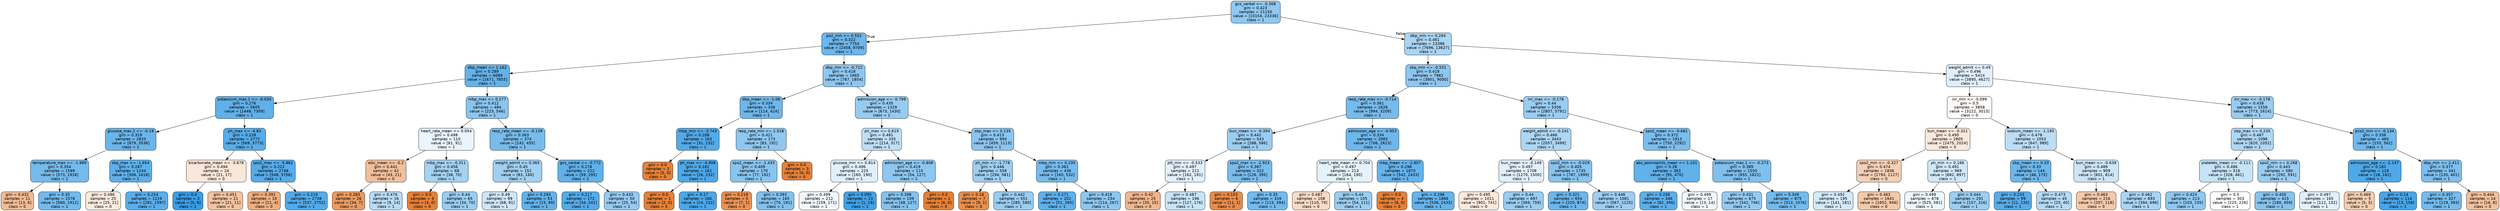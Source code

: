 digraph Tree {
node [shape=box, style="filled, rounded", color="black", fontname="helvetica"] ;
edge [fontname="helvetica"] ;
0 [label="gcs_verbal <= -0.308\ngini = 0.423\nsamples = 21150\nvalue = [10154, 23336]\nclass = 1", fillcolor="#8fc8f0"] ;
1 [label="po2_min <= 0.552\ngini = 0.322\nsamples = 7754\nvalue = [2458, 9709]\nclass = 1", fillcolor="#6bb6ec"] ;
0 -> 1 [labeldistance=2.5, labelangle=45, headlabel="True"] ;
2 [label="dbp_mean <= 1.162\ngini = 0.289\nsamples = 6089\nvalue = [1671, 7855]\nclass = 1", fillcolor="#63b2eb"] ;
1 -> 2 ;
3 [label="potassium_max.1 <= -0.034\ngini = 0.276\nsamples = 5605\nvalue = [1448, 7309]\nclass = 1", fillcolor="#60b0ea"] ;
2 -> 3 ;
4 [label="glucose_max.2 <= -0.19\ngini = 0.319\nsamples = 2833\nvalue = [879, 3536]\nclass = 1", fillcolor="#6ab5eb"] ;
3 -> 4 ;
5 [label="temperature_max <= -1.989\ngini = 0.354\nsamples = 1589\nvalue = [573, 1918]\nclass = 1", fillcolor="#74baed"] ;
4 -> 5 ;
6 [label="gini = 0.432\nsamples = 11\nvalue = [13, 6]\nclass = 0", fillcolor="#f1bb94"] ;
5 -> 6 ;
7 [label="gini = 0.35\nsamples = 1578\nvalue = [560, 1912]\nclass = 1", fillcolor="#73baed"] ;
5 -> 7 ;
8 [label="sbp_max <= -1.654\ngini = 0.267\nsamples = 1244\nvalue = [306, 1618]\nclass = 1", fillcolor="#5eb0ea"] ;
4 -> 8 ;
9 [label="gini = 0.496\nsamples = 25\nvalue = [25, 21]\nclass = 0", fillcolor="#fbebdf"] ;
8 -> 9 ;
10 [label="gini = 0.254\nsamples = 1219\nvalue = [281, 1597]\nclass = 1", fillcolor="#5caeea"] ;
8 -> 10 ;
11 [label="ph_max <= -4.83\ngini = 0.228\nsamples = 2772\nvalue = [569, 3773]\nclass = 1", fillcolor="#57ace9"] ;
3 -> 11 ;
12 [label="bicarbonate_mean <= -3.678\ngini = 0.494\nsamples = 24\nvalue = [21, 17]\nclass = 0", fillcolor="#fae7d9"] ;
11 -> 12 ;
13 [label="gini = 0.0\nsamples = 3\nvalue = [0, 6]\nclass = 1", fillcolor="#399de5"] ;
12 -> 13 ;
14 [label="gini = 0.451\nsamples = 21\nvalue = [21, 11]\nclass = 0", fillcolor="#f3c3a1"] ;
12 -> 14 ;
15 [label="spo2_max <= -5.862\ngini = 0.222\nsamples = 2748\nvalue = [548, 3756]\nclass = 1", fillcolor="#56abe9"] ;
11 -> 15 ;
16 [label="gini = 0.391\nsamples = 10\nvalue = [11, 4]\nclass = 0", fillcolor="#eeaf81"] ;
15 -> 16 ;
17 [label="gini = 0.219\nsamples = 2738\nvalue = [537, 3752]\nclass = 1", fillcolor="#55abe9"] ;
15 -> 17 ;
18 [label="mbp_max <= 0.277\ngini = 0.412\nsamples = 484\nvalue = [223, 546]\nclass = 1", fillcolor="#8ac5f0"] ;
2 -> 18 ;
19 [label="heart_rate_mean <= 0.054\ngini = 0.498\nsamples = 110\nvalue = [81, 91]\nclass = 1", fillcolor="#e9f4fc"] ;
18 -> 19 ;
20 [label="wbc_mean <= -0.2\ngini = 0.441\nsamples = 42\nvalue = [43, 21]\nclass = 0", fillcolor="#f2bf9a"] ;
19 -> 20 ;
21 [label="gini = 0.283\nsamples = 26\nvalue = [34, 7]\nclass = 0", fillcolor="#ea9b62"] ;
20 -> 21 ;
22 [label="gini = 0.476\nsamples = 16\nvalue = [9, 14]\nclass = 1", fillcolor="#b8dcf6"] ;
20 -> 22 ;
23 [label="mbp_max <= -0.311\ngini = 0.456\nsamples = 68\nvalue = [38, 70]\nclass = 1", fillcolor="#a4d2f3"] ;
19 -> 23 ;
24 [label="gini = 0.0\nsamples = 3\nvalue = [4, 0]\nclass = 0", fillcolor="#e58139"] ;
23 -> 24 ;
25 [label="gini = 0.44\nsamples = 65\nvalue = [34, 70]\nclass = 1", fillcolor="#99cdf2"] ;
23 -> 25 ;
26 [label="resp_rate_mean <= -0.139\ngini = 0.363\nsamples = 374\nvalue = [142, 455]\nclass = 1", fillcolor="#77bced"] ;
18 -> 26 ;
27 [label="weight_admit <= 0.365\ngini = 0.45\nsamples = 152\nvalue = [83, 160]\nclass = 1", fillcolor="#a0d0f2"] ;
26 -> 27 ;
28 [label="gini = 0.49\nsamples = 99\nvalue = [68, 91]\nclass = 1", fillcolor="#cde6f8"] ;
27 -> 28 ;
29 [label="gini = 0.293\nsamples = 53\nvalue = [15, 69]\nclass = 1", fillcolor="#64b2eb"] ;
27 -> 29 ;
30 [label="gcs_verbal <= -0.772\ngini = 0.278\nsamples = 222\nvalue = [59, 295]\nclass = 1", fillcolor="#61b1ea"] ;
26 -> 30 ;
31 [label="gini = 0.217\nsamples = 172\nvalue = [34, 241]\nclass = 1", fillcolor="#55abe9"] ;
30 -> 31 ;
32 [label="gini = 0.433\nsamples = 50\nvalue = [25, 54]\nclass = 1", fillcolor="#95caf1"] ;
30 -> 32 ;
33 [label="dbp_min <= -0.712\ngini = 0.418\nsamples = 1665\nvalue = [787, 1854]\nclass = 1", fillcolor="#8dc7f0"] ;
1 -> 33 ;
34 [label="dbp_mean <= -1.06\ngini = 0.334\nsamples = 336\nvalue = [114, 424]\nclass = 1", fillcolor="#6eb7ec"] ;
33 -> 34 ;
35 [label="mbp_min <= -3.743\ngini = 0.208\nsamples = 163\nvalue = [31, 232]\nclass = 1", fillcolor="#53aae8"] ;
34 -> 35 ;
36 [label="gini = 0.0\nsamples = 2\nvalue = [5, 0]\nclass = 0", fillcolor="#e58139"] ;
35 -> 36 ;
37 [label="ph_max <= -4.908\ngini = 0.181\nsamples = 161\nvalue = [26, 232]\nclass = 1", fillcolor="#4fa8e8"] ;
35 -> 37 ;
38 [label="gini = 0.0\nsamples = 1\nvalue = [2, 0]\nclass = 0", fillcolor="#e58139"] ;
37 -> 38 ;
39 [label="gini = 0.17\nsamples = 160\nvalue = [24, 232]\nclass = 1", fillcolor="#4da7e8"] ;
37 -> 39 ;
40 [label="resp_rate_min <= 2.528\ngini = 0.421\nsamples = 173\nvalue = [83, 192]\nclass = 1", fillcolor="#8fc7f0"] ;
34 -> 40 ;
41 [label="spo2_mean <= -1.433\ngini = 0.409\nsamples = 170\nvalue = [77, 192]\nclass = 1", fillcolor="#88c4ef"] ;
40 -> 41 ;
42 [label="gini = 0.219\nsamples = 5\nvalue = [7, 1]\nclass = 0", fillcolor="#e99355"] ;
41 -> 42 ;
43 [label="gini = 0.393\nsamples = 165\nvalue = [70, 191]\nclass = 1", fillcolor="#82c1ef"] ;
41 -> 43 ;
44 [label="gini = 0.0\nsamples = 3\nvalue = [6, 0]\nclass = 0", fillcolor="#e58139"] ;
40 -> 44 ;
45 [label="admission_age <= -0.799\ngini = 0.435\nsamples = 1329\nvalue = [673, 1430]\nclass = 1", fillcolor="#96cbf1"] ;
33 -> 45 ;
46 [label="ph_max <= 0.619\ngini = 0.481\nsamples = 335\nvalue = [214, 317]\nclass = 1", fillcolor="#bfdff7"] ;
45 -> 46 ;
47 [label="glucose_min <= 0.814\ngini = 0.496\nsamples = 225\nvalue = [160, 190]\nclass = 1", fillcolor="#e0f0fb"] ;
46 -> 47 ;
48 [label="gini = 0.499\nsamples = 212\nvalue = [159, 171]\nclass = 1", fillcolor="#f1f8fd"] ;
47 -> 48 ;
49 [label="gini = 0.095\nsamples = 13\nvalue = [1, 19]\nclass = 1", fillcolor="#43a2e6"] ;
47 -> 49 ;
50 [label="admission_age <= -0.808\ngini = 0.419\nsamples = 110\nvalue = [54, 127]\nclass = 1", fillcolor="#8dc7f0"] ;
46 -> 50 ;
51 [label="gini = 0.398\nsamples = 109\nvalue = [48, 127]\nclass = 1", fillcolor="#84c2ef"] ;
50 -> 51 ;
52 [label="gini = 0.0\nsamples = 1\nvalue = [6, 0]\nclass = 0", fillcolor="#e58139"] ;
50 -> 52 ;
53 [label="sbp_max <= 0.235\ngini = 0.413\nsamples = 994\nvalue = [459, 1113]\nclass = 1", fillcolor="#8bc5f0"] ;
45 -> 53 ;
54 [label="ph_min <= -1.778\ngini = 0.446\nsamples = 558\nvalue = [294, 581]\nclass = 1", fillcolor="#9dcff2"] ;
53 -> 54 ;
55 [label="gini = 0.18\nsamples = 7\nvalue = [9, 1]\nclass = 0", fillcolor="#e88f4f"] ;
54 -> 55 ;
56 [label="gini = 0.442\nsamples = 551\nvalue = [285, 580]\nclass = 1", fillcolor="#9acdf2"] ;
54 -> 56 ;
57 [label="mbp_min <= 0.235\ngini = 0.361\nsamples = 436\nvalue = [165, 532]\nclass = 1", fillcolor="#76bbed"] ;
53 -> 57 ;
58 [label="gini = 0.271\nsamples = 202\nvalue = [51, 265]\nclass = 1", fillcolor="#5fb0ea"] ;
57 -> 58 ;
59 [label="gini = 0.419\nsamples = 234\nvalue = [114, 267]\nclass = 1", fillcolor="#8ec7f0"] ;
57 -> 59 ;
60 [label="dbp_min <= 0.264\ngini = 0.461\nsamples = 13396\nvalue = [7696, 13627]\nclass = 1", fillcolor="#a9d4f4"] ;
0 -> 60 [labeldistance=2.5, labelangle=-45, headlabel="False"] ;
61 [label="sbp_min <= -0.531\ngini = 0.418\nsamples = 7982\nvalue = [3801, 9000]\nclass = 1", fillcolor="#8dc6f0"] ;
60 -> 61 ;
62 [label="resp_rate_max <= -0.714\ngini = 0.361\nsamples = 2626\nvalue = [994, 3209]\nclass = 1", fillcolor="#76bbed"] ;
61 -> 62 ;
63 [label="bun_mean <= -0.394\ngini = 0.442\nsamples = 543\nvalue = [288, 586]\nclass = 1", fillcolor="#9acdf2"] ;
62 -> 63 ;
64 [label="ptt_min <= -0.533\ngini = 0.497\nsamples = 221\nvalue = [162, 191]\nclass = 1", fillcolor="#e1f0fb"] ;
63 -> 64 ;
65 [label="gini = 0.42\nsamples = 25\nvalue = [35, 15]\nclass = 0", fillcolor="#f0b78e"] ;
64 -> 65 ;
66 [label="gini = 0.487\nsamples = 196\nvalue = [127, 176]\nclass = 1", fillcolor="#c8e4f8"] ;
64 -> 66 ;
67 [label="spo2_max <= -2.923\ngini = 0.367\nsamples = 322\nvalue = [126, 395]\nclass = 1", fillcolor="#78bced"] ;
63 -> 67 ;
68 [label="gini = 0.153\nsamples = 6\nvalue = [11, 1]\nclass = 0", fillcolor="#e78c4b"] ;
67 -> 68 ;
69 [label="gini = 0.35\nsamples = 316\nvalue = [115, 394]\nclass = 1", fillcolor="#73baed"] ;
67 -> 69 ;
70 [label="admission_age <= -0.953\ngini = 0.334\nsamples = 2083\nvalue = [706, 2623]\nclass = 1", fillcolor="#6eb7ec"] ;
62 -> 70 ;
71 [label="heart_rate_mean <= 0.704\ngini = 0.497\nsamples = 213\nvalue = [164, 190]\nclass = 1", fillcolor="#e4f2fb"] ;
70 -> 71 ;
72 [label="gini = 0.487\nsamples = 108\nvalue = [110, 79]\nclass = 0", fillcolor="#f8dbc7"] ;
71 -> 72 ;
73 [label="gini = 0.44\nsamples = 105\nvalue = [54, 111]\nclass = 1", fillcolor="#99cdf2"] ;
71 -> 73 ;
74 [label="mbp_mean <= -2.807\ngini = 0.298\nsamples = 1870\nvalue = [542, 2433]\nclass = 1", fillcolor="#65b3eb"] ;
70 -> 74 ;
75 [label="gini = 0.0\nsamples = 4\nvalue = [6, 0]\nclass = 0", fillcolor="#e58139"] ;
74 -> 75 ;
76 [label="gini = 0.296\nsamples = 1866\nvalue = [536, 2433]\nclass = 1", fillcolor="#65b3eb"] ;
74 -> 76 ;
77 [label="inr_max <= -0.178\ngini = 0.44\nsamples = 5356\nvalue = [2807, 5791]\nclass = 1", fillcolor="#99cdf2"] ;
61 -> 77 ;
78 [label="weight_admit <= -0.241\ngini = 0.466\nsamples = 3443\nvalue = [2057, 3499]\nclass = 1", fillcolor="#add7f4"] ;
77 -> 78 ;
79 [label="bun_mean <= -0.149\ngini = 0.497\nsamples = 1708\nvalue = [1270, 1500]\nclass = 1", fillcolor="#e1f0fb"] ;
78 -> 79 ;
80 [label="gini = 0.495\nsamples = 1011\nvalue = [901, 741]\nclass = 0", fillcolor="#fae9dc"] ;
79 -> 80 ;
81 [label="gini = 0.44\nsamples = 697\nvalue = [369, 759]\nclass = 1", fillcolor="#99cdf2"] ;
79 -> 81 ;
82 [label="spo2_min <= -0.029\ngini = 0.405\nsamples = 1735\nvalue = [787, 1999]\nclass = 1", fillcolor="#87c4ef"] ;
78 -> 82 ;
83 [label="gini = 0.321\nsamples = 654\nvalue = [220, 874]\nclass = 1", fillcolor="#6bb6ec"] ;
82 -> 83 ;
84 [label="gini = 0.446\nsamples = 1081\nvalue = [567, 1125]\nclass = 1", fillcolor="#9dcef2"] ;
82 -> 84 ;
85 [label="spo2_mean <= -0.681\ngini = 0.372\nsamples = 1913\nvalue = [750, 2292]\nclass = 1", fillcolor="#7abdee"] ;
77 -> 85 ;
86 [label="abs_eosinophils_mean <= 1.101\ngini = 0.28\nsamples = 363\nvalue = [95, 470]\nclass = 1", fillcolor="#61b1ea"] ;
85 -> 86 ;
87 [label="gini = 0.258\nsamples = 346\nvalue = [82, 456]\nclass = 1", fillcolor="#5dafea"] ;
86 -> 87 ;
88 [label="gini = 0.499\nsamples = 17\nvalue = [13, 14]\nclass = 1", fillcolor="#f1f8fd"] ;
86 -> 88 ;
89 [label="potassium_max.1 <= -0.273\ngini = 0.389\nsamples = 1550\nvalue = [655, 1822]\nclass = 1", fillcolor="#80c0ee"] ;
85 -> 89 ;
90 [label="gini = 0.431\nsamples = 675\nvalue = [342, 746]\nclass = 1", fillcolor="#94caf1"] ;
89 -> 90 ;
91 [label="gini = 0.349\nsamples = 875\nvalue = [313, 1076]\nclass = 1", fillcolor="#73baed"] ;
89 -> 91 ;
92 [label="weight_admit <= 0.49\ngini = 0.496\nsamples = 5414\nvalue = [3895, 4627]\nclass = 1", fillcolor="#e0effb"] ;
60 -> 92 ;
93 [label="inr_min <= -0.099\ngini = 0.5\nsamples = 3858\nvalue = [3122, 3013]\nclass = 0", fillcolor="#fefbf8"] ;
92 -> 93 ;
94 [label="bun_mean <= -0.321\ngini = 0.495\nsamples = 2805\nvalue = [2475, 2024]\nclass = 0", fillcolor="#fae8db"] ;
93 -> 94 ;
95 [label="spo2_min <= -0.327\ngini = 0.474\nsamples = 1836\nvalue = [1793, 1127]\nclass = 0", fillcolor="#f5d0b5"] ;
94 -> 95 ;
96 [label="gini = 0.492\nsamples = 195\nvalue = [141, 181]\nclass = 1", fillcolor="#d3e9f9"] ;
95 -> 96 ;
97 [label="gini = 0.463\nsamples = 1641\nvalue = [1652, 946]\nclass = 0", fillcolor="#f4c9aa"] ;
95 -> 97 ;
98 [label="ph_min <= 0.166\ngini = 0.491\nsamples = 969\nvalue = [682, 897]\nclass = 1", fillcolor="#d0e8f9"] ;
94 -> 98 ;
99 [label="gini = 0.499\nsamples = 678\nvalue = [525, 581]\nclass = 1", fillcolor="#ecf6fc"] ;
98 -> 99 ;
100 [label="gini = 0.444\nsamples = 291\nvalue = [157, 316]\nclass = 1", fillcolor="#9bcef2"] ;
98 -> 100 ;
101 [label="sodium_mean <= -1.195\ngini = 0.478\nsamples = 1053\nvalue = [647, 989]\nclass = 1", fillcolor="#bbddf6"] ;
93 -> 101 ;
102 [label="sbp_mean <= 0.33\ngini = 0.33\nsamples = 144\nvalue = [46, 175]\nclass = 1", fillcolor="#6db7ec"] ;
101 -> 102 ;
103 [label="gini = 0.233\nsamples = 99\nvalue = [21, 135]\nclass = 1", fillcolor="#58ace9"] ;
102 -> 103 ;
104 [label="gini = 0.473\nsamples = 45\nvalue = [25, 40]\nclass = 1", fillcolor="#b5daf5"] ;
102 -> 104 ;
105 [label="bun_mean <= -0.639\ngini = 0.489\nsamples = 909\nvalue = [601, 814]\nclass = 1", fillcolor="#cbe5f8"] ;
101 -> 105 ;
106 [label="gini = 0.463\nsamples = 216\nvalue = [207, 118]\nclass = 0", fillcolor="#f4c9aa"] ;
105 -> 106 ;
107 [label="gini = 0.462\nsamples = 693\nvalue = [394, 696]\nclass = 1", fillcolor="#a9d4f4"] ;
105 -> 107 ;
108 [label="inr_max <= -0.178\ngini = 0.438\nsamples = 1556\nvalue = [773, 1614]\nclass = 1", fillcolor="#98ccf1"] ;
92 -> 108 ;
109 [label="sbp_max <= 0.235\ngini = 0.467\nsamples = 1096\nvalue = [620, 1052]\nclass = 1", fillcolor="#aed7f4"] ;
108 -> 109 ;
110 [label="platelets_mean <= -0.111\ngini = 0.486\nsamples = 516\nvalue = [328, 461]\nclass = 1", fillcolor="#c6e3f7"] ;
109 -> 110 ;
111 [label="gini = 0.424\nsamples = 213\nvalue = [103, 235]\nclass = 1", fillcolor="#90c8f0"] ;
110 -> 111 ;
112 [label="gini = 0.5\nsamples = 303\nvalue = [225, 226]\nclass = 1", fillcolor="#feffff"] ;
110 -> 112 ;
113 [label="spo2_min <= 0.268\ngini = 0.443\nsamples = 580\nvalue = [292, 591]\nclass = 1", fillcolor="#9bcdf2"] ;
109 -> 113 ;
114 [label="gini = 0.405\nsamples = 415\nvalue = [180, 459]\nclass = 1", fillcolor="#87c3ef"] ;
113 -> 114 ;
115 [label="gini = 0.497\nsamples = 165\nvalue = [112, 132]\nclass = 1", fillcolor="#e1f0fb"] ;
113 -> 115 ;
116 [label="pco2_min <= -0.134\ngini = 0.336\nsamples = 460\nvalue = [153, 562]\nclass = 1", fillcolor="#6fb8ec"] ;
108 -> 116 ;
117 [label="admission_age <= -2.147\ngini = 0.181\nsamples = 119\nvalue = [18, 161]\nclass = 1", fillcolor="#4fa8e8"] ;
116 -> 117 ;
118 [label="gini = 0.469\nsamples = 5\nvalue = [5, 3]\nclass = 0", fillcolor="#f5cdb0"] ;
117 -> 118 ;
119 [label="gini = 0.14\nsamples = 114\nvalue = [13, 158]\nclass = 1", fillcolor="#49a5e7"] ;
117 -> 119 ;
120 [label="dbp_min <= 2.411\ngini = 0.377\nsamples = 341\nvalue = [135, 401]\nclass = 1", fillcolor="#7cbeee"] ;
116 -> 120 ;
121 [label="gini = 0.357\nsamples = 327\nvalue = [119, 393]\nclass = 1", fillcolor="#75bbed"] ;
120 -> 121 ;
122 [label="gini = 0.444\nsamples = 14\nvalue = [16, 8]\nclass = 0", fillcolor="#f2c09c"] ;
120 -> 122 ;
}